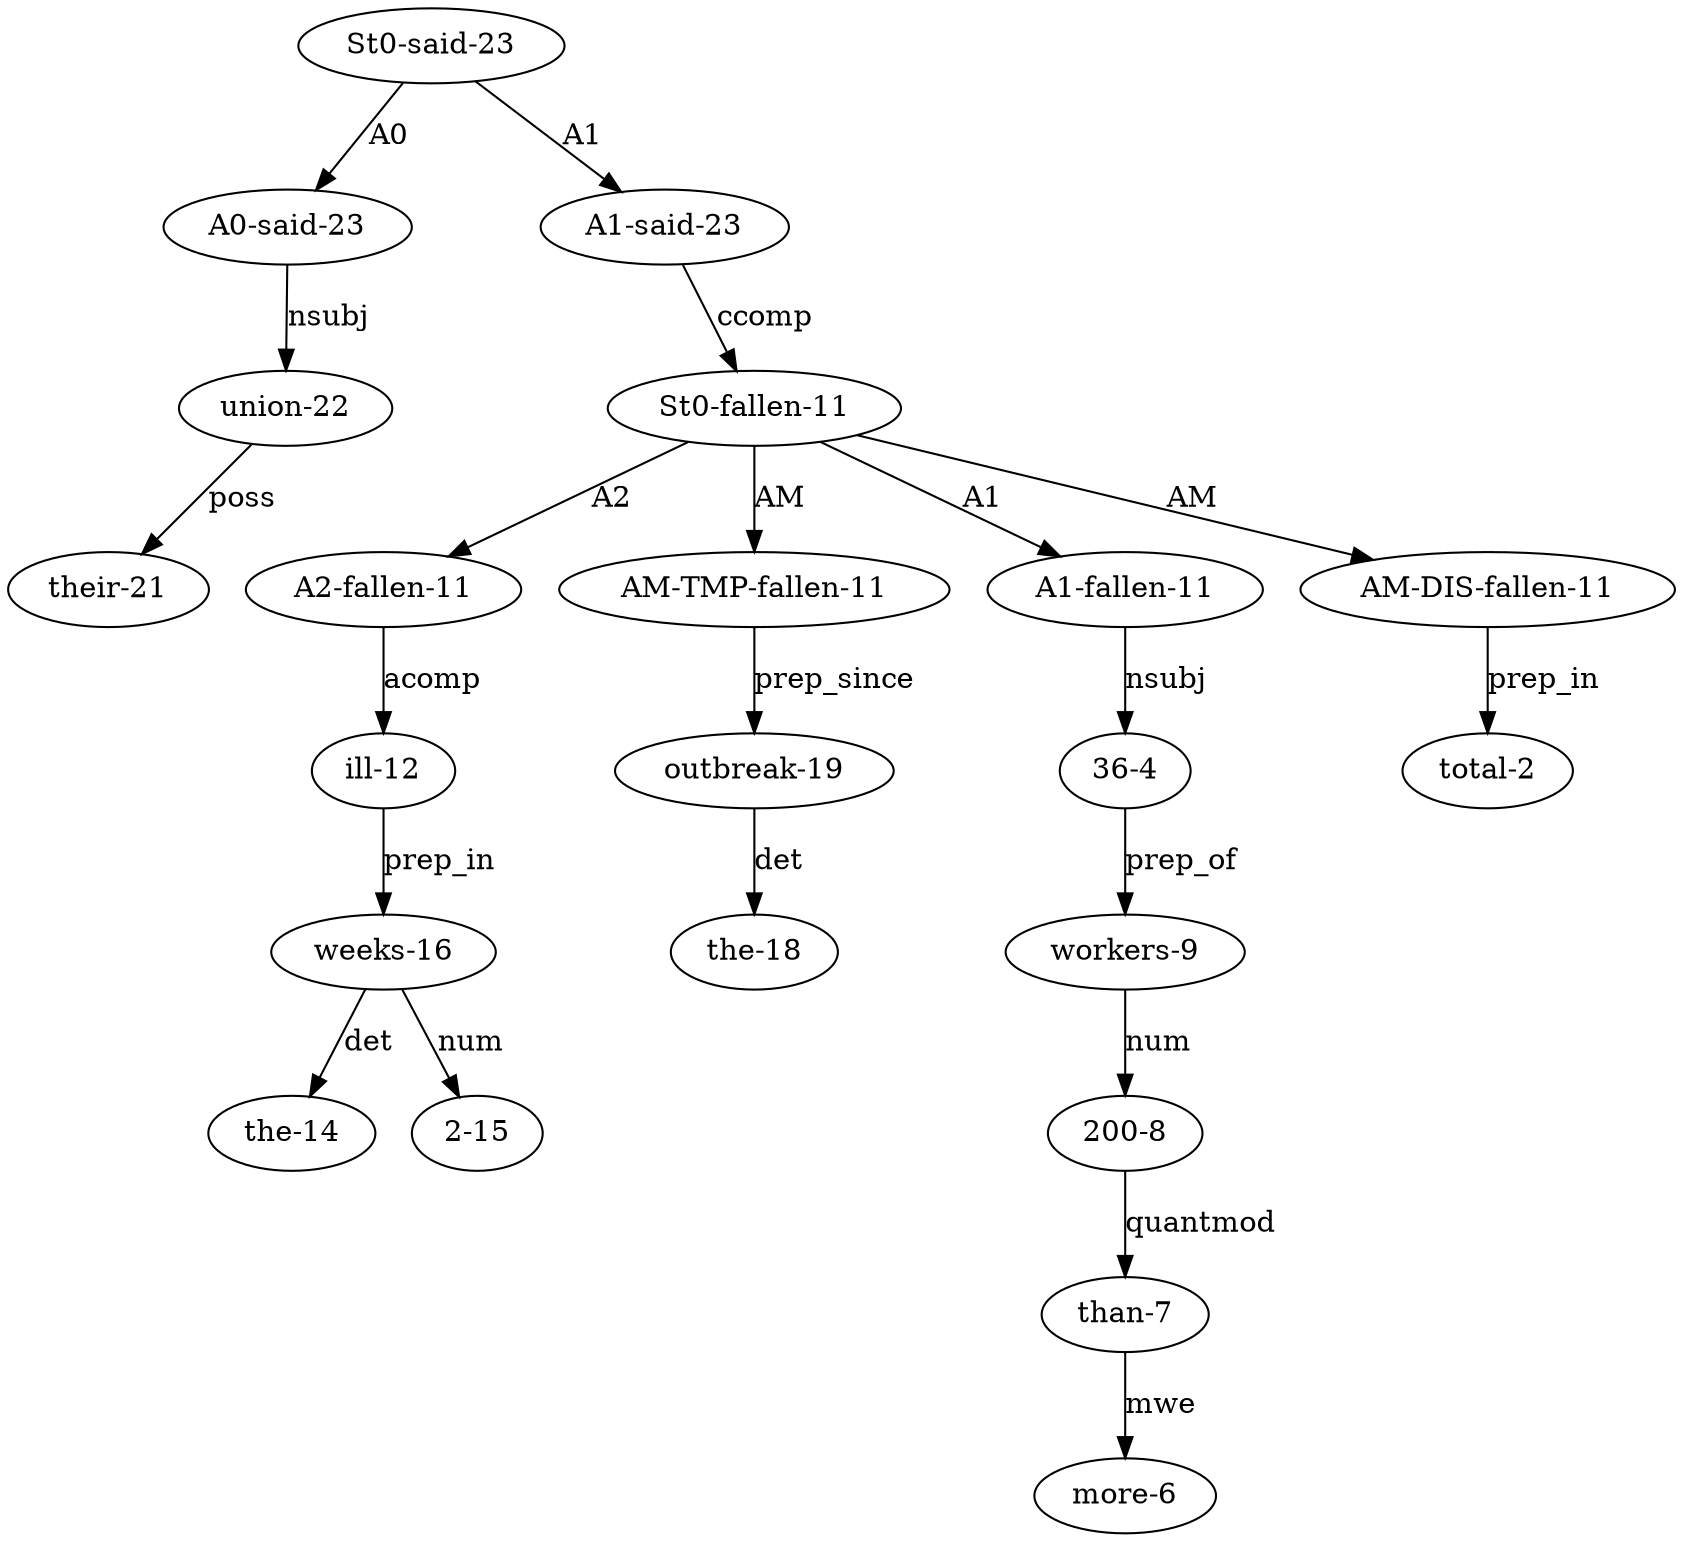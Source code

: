 digraph sample {
"union-22" -> "their-21" [ label = "poss" ];
"weeks-16" -> "the-14" [ label = "det" ];
"outbreak-19" -> "the-18" [ label = "det" ];
"weeks-16" -> "2-15" [ label = "num" ];
"ill-12" -> "weeks-16" [ label = "prep_in" ];
"36-4" -> "workers-9" [ label = "prep_of" ];
"workers-9" -> "200-8" [ label = "num" ];
"St0-fallen-11" -> "A2-fallen-11" [ label = "A2" ];
"A2-fallen-11" -> "ill-12" [ label = "acomp" ];
"AM-TMP-fallen-11" -> "outbreak-19" [ label = "prep_since" ];
"St0-fallen-11" -> "AM-TMP-fallen-11" [ label = "AM" ];
"200-8" -> "than-7" [ label = "quantmod" ];
"than-7" -> "more-6" [ label = "mwe" ];
"St0-said-23" -> "A0-said-23" [ label = "A0" ];
"A0-said-23" -> "union-22" [ label = "nsubj" ];
"St0-said-23" -> "A1-said-23" [ label = "A1" ];
"A1-said-23" -> "St0-fallen-11" [ label = "ccomp" ];
"St0-fallen-11" -> "A1-fallen-11" [ label = "A1" ];
"A1-fallen-11" -> "36-4" [ label = "nsubj" ];
"St0-fallen-11" -> "AM-DIS-fallen-11" [ label = "AM" ];
"AM-DIS-fallen-11" -> "total-2" [ label = "prep_in" ];
}